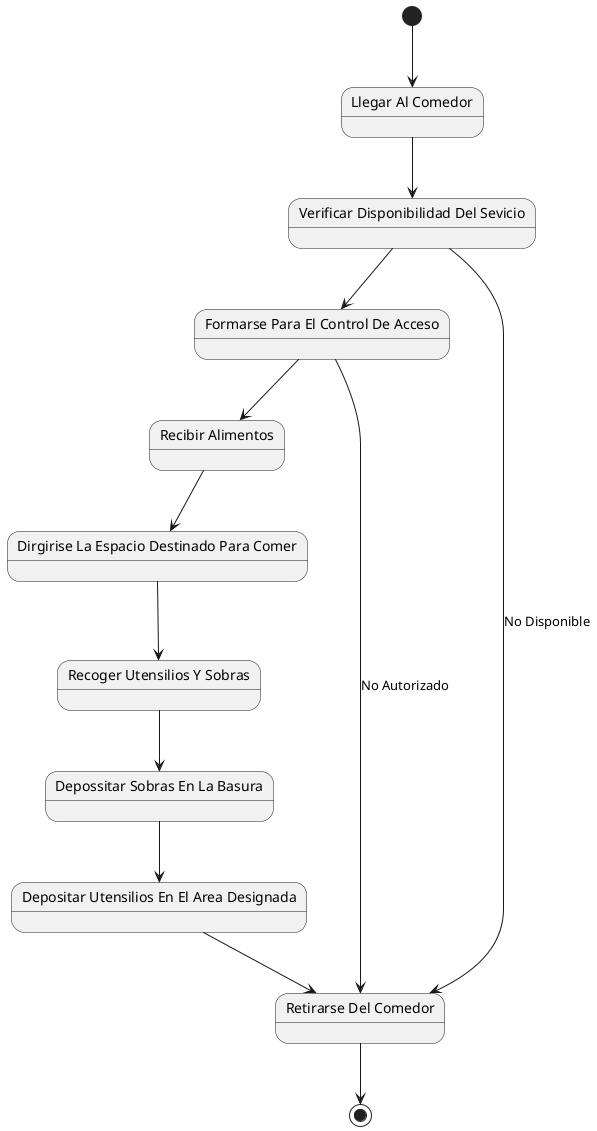 @startuml EstadoDelDominio

skinparam classAttributeIconSize 0
skinparam classOperationIconSize 0

' estados
state "Llegar Al Comedor" as llegar
state "Verificar Disponibilidad Del Sevicio" as verificar
state "Formarse Para El Control De Acceso" as acceder
state "Recibir Alimentos" as recibir
state "Dirgirise La Espacio Destinado Para Comer" as comer
state "Recoger Utensilios Y Sobras" as recoger
state "Depossitar Sobras En La Basura" as botar
state "Depositar Utensilios En El Area Designada" as depositar
state "Retirarse Del Comedor" as retirarse

' Relaciones
[*] --> llegar
llegar --> verificar
verificar --> retirarse : No Disponible
verificar --> acceder
acceder --> retirarse : No Autorizado
acceder --> recibir
recibir --> comer
comer --> recoger
recoger --> botar
botar --> depositar
depositar --> retirarse
retirarse --> [*]

@enduml